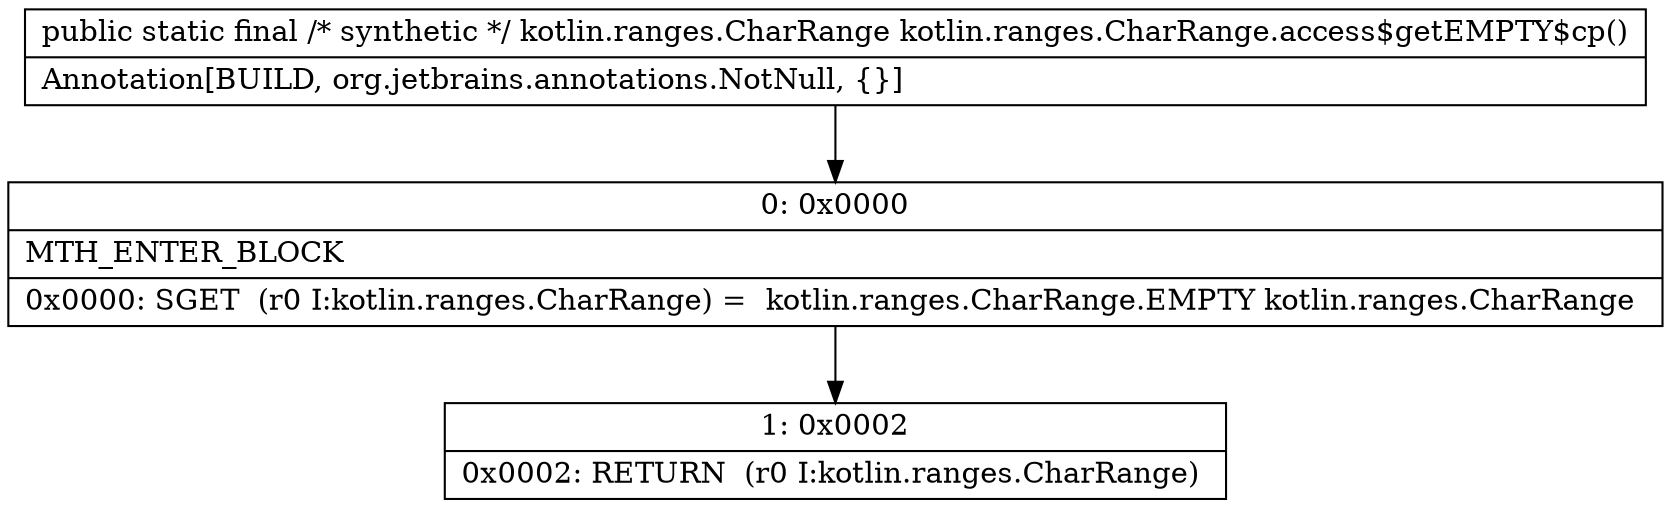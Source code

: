 digraph "CFG forkotlin.ranges.CharRange.access$getEMPTY$cp()Lkotlin\/ranges\/CharRange;" {
Node_0 [shape=record,label="{0\:\ 0x0000|MTH_ENTER_BLOCK\l|0x0000: SGET  (r0 I:kotlin.ranges.CharRange) =  kotlin.ranges.CharRange.EMPTY kotlin.ranges.CharRange \l}"];
Node_1 [shape=record,label="{1\:\ 0x0002|0x0002: RETURN  (r0 I:kotlin.ranges.CharRange) \l}"];
MethodNode[shape=record,label="{public static final \/* synthetic *\/ kotlin.ranges.CharRange kotlin.ranges.CharRange.access$getEMPTY$cp()  | Annotation[BUILD, org.jetbrains.annotations.NotNull, \{\}]\l}"];
MethodNode -> Node_0;
Node_0 -> Node_1;
}

